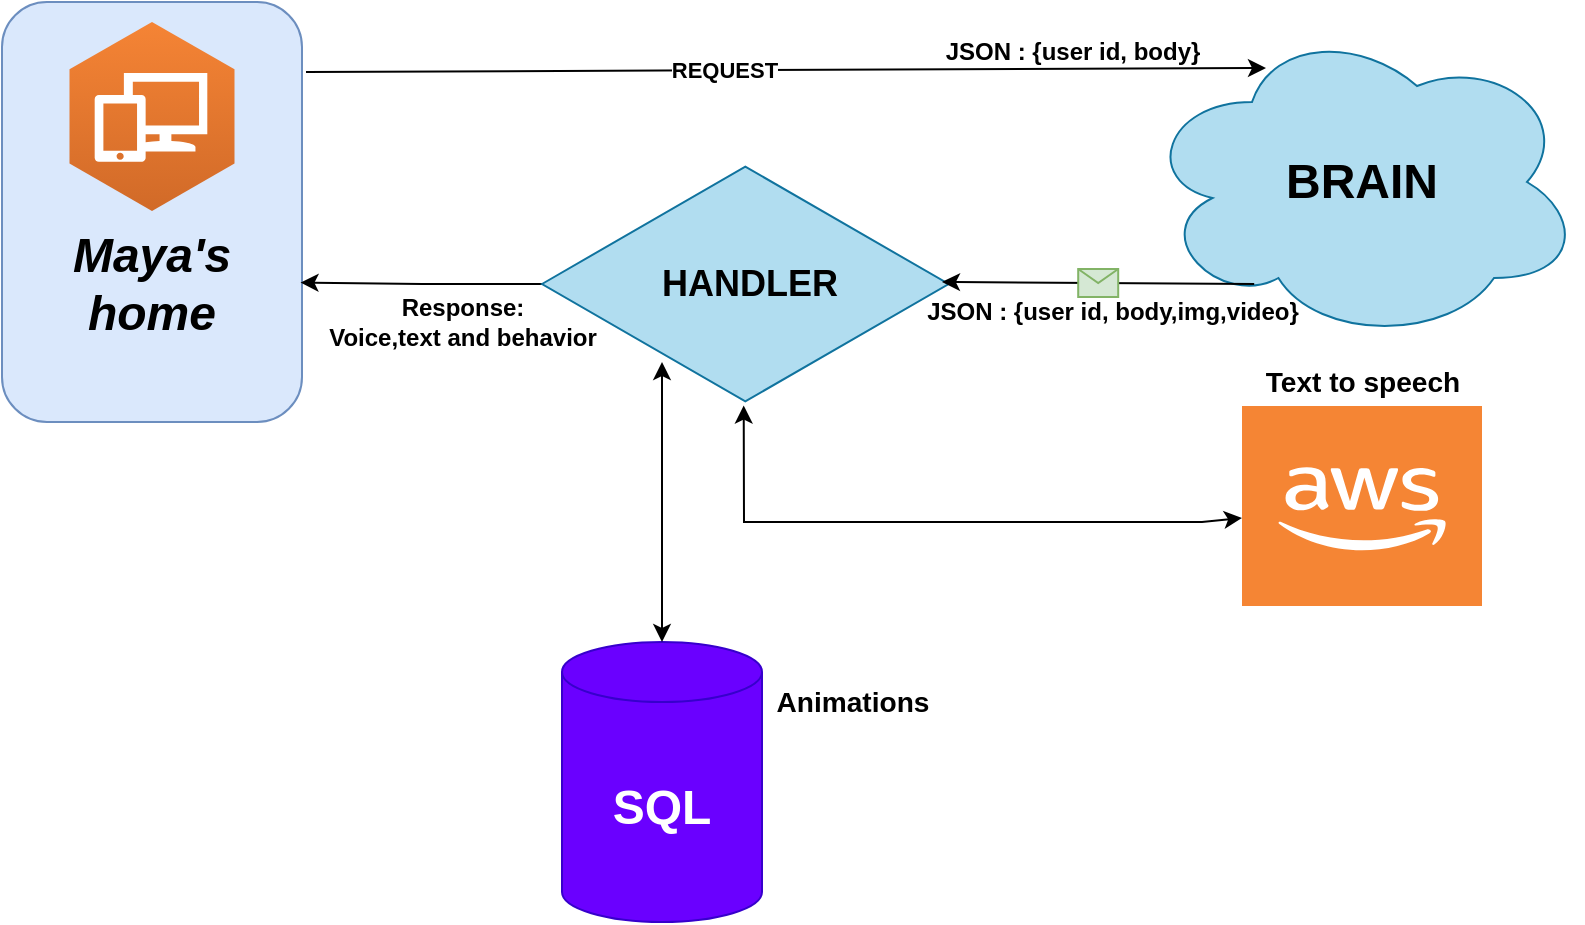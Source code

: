 <mxfile version="21.1.2" type="github">
  <diagram id="C5RBs43oDa-KdzZeNtuy" name="Page-1">
    <mxGraphModel dx="1050" dy="541" grid="1" gridSize="10" guides="1" tooltips="1" connect="1" arrows="1" fold="1" page="1" pageScale="1" pageWidth="827" pageHeight="1169" math="0" shadow="0">
      <root>
        <mxCell id="WIyWlLk6GJQsqaUBKTNV-0" />
        <mxCell id="WIyWlLk6GJQsqaUBKTNV-1" parent="WIyWlLk6GJQsqaUBKTNV-0" />
        <mxCell id="WIyWlLk6GJQsqaUBKTNV-3" value="&lt;h2&gt;&lt;br&gt;&lt;/h2&gt;&lt;h2&gt;&lt;br&gt;&lt;/h2&gt;&lt;h1&gt;&lt;i&gt;Maya&#39;s home&lt;/i&gt;&lt;/h1&gt;" style="rounded=1;whiteSpace=wrap;html=1;fontSize=12;glass=0;strokeWidth=1;shadow=0;fillColor=#dae8fc;strokeColor=#6c8ebf;" parent="WIyWlLk6GJQsqaUBKTNV-1" vertex="1">
          <mxGeometry x="20" y="20" width="150" height="210" as="geometry" />
        </mxCell>
        <mxCell id="inLLBlIZgluMOFH_YsyN-0" value="&lt;h1&gt;SQL&lt;/h1&gt;" style="shape=cylinder3;whiteSpace=wrap;html=1;boundedLbl=1;backgroundOutline=1;size=15;fillColor=#6a00ff;fontColor=#ffffff;strokeColor=#3700CC;" vertex="1" parent="WIyWlLk6GJQsqaUBKTNV-1">
          <mxGeometry x="300" y="340" width="100" height="140" as="geometry" />
        </mxCell>
        <mxCell id="inLLBlIZgluMOFH_YsyN-2" value="&lt;h1&gt;BRAIN&lt;/h1&gt;" style="ellipse;shape=cloud;whiteSpace=wrap;html=1;fillColor=#b1ddf0;strokeColor=#10739e;" vertex="1" parent="WIyWlLk6GJQsqaUBKTNV-1">
          <mxGeometry x="590" y="30" width="220" height="160" as="geometry" />
        </mxCell>
        <mxCell id="inLLBlIZgluMOFH_YsyN-6" value="" style="outlineConnect=0;dashed=0;verticalLabelPosition=bottom;verticalAlign=top;align=center;html=1;shape=mxgraph.aws3.workspaces;fillColor=#D16A28;gradientColor=#F58435;gradientDirection=north;" vertex="1" parent="WIyWlLk6GJQsqaUBKTNV-1">
          <mxGeometry x="53.75" y="30" width="82.5" height="94.5" as="geometry" />
        </mxCell>
        <mxCell id="inLLBlIZgluMOFH_YsyN-8" value="" style="outlineConnect=0;dashed=0;verticalLabelPosition=bottom;verticalAlign=top;align=center;html=1;shape=mxgraph.aws3.cloud_2;fillColor=#F58534;gradientColor=none;" vertex="1" parent="WIyWlLk6GJQsqaUBKTNV-1">
          <mxGeometry x="640" y="222" width="120" height="100" as="geometry" />
        </mxCell>
        <mxCell id="inLLBlIZgluMOFH_YsyN-37" style="edgeStyle=orthogonalEdgeStyle;rounded=0;orthogonalLoop=1;jettySize=auto;html=1;entryX=0.995;entryY=0.668;entryDx=0;entryDy=0;entryPerimeter=0;" edge="1" parent="WIyWlLk6GJQsqaUBKTNV-1" source="inLLBlIZgluMOFH_YsyN-9" target="WIyWlLk6GJQsqaUBKTNV-3">
          <mxGeometry relative="1" as="geometry">
            <mxPoint x="200" y="161" as="targetPoint" />
          </mxGeometry>
        </mxCell>
        <mxCell id="inLLBlIZgluMOFH_YsyN-9" value="&lt;h2&gt;&amp;nbsp;HANDLER&lt;/h2&gt;" style="html=1;whiteSpace=wrap;aspect=fixed;shape=isoRectangle;fillColor=#b1ddf0;strokeColor=#10739e;" vertex="1" parent="WIyWlLk6GJQsqaUBKTNV-1">
          <mxGeometry x="290" y="100" width="203.33" height="122" as="geometry" />
        </mxCell>
        <mxCell id="inLLBlIZgluMOFH_YsyN-31" value="" style="endArrow=classic;html=1;rounded=0;exitX=0.255;exitY=0.819;exitDx=0;exitDy=0;exitPerimeter=0;" edge="1" parent="WIyWlLk6GJQsqaUBKTNV-1" source="inLLBlIZgluMOFH_YsyN-2">
          <mxGeometry relative="1" as="geometry">
            <mxPoint x="350" y="240" as="sourcePoint" />
            <mxPoint x="490" y="160" as="targetPoint" />
            <Array as="points" />
          </mxGeometry>
        </mxCell>
        <mxCell id="inLLBlIZgluMOFH_YsyN-32" value="" style="shape=message;html=1;outlineConnect=0;fillColor=#d5e8d4;strokeColor=#82b366;" vertex="1" parent="inLLBlIZgluMOFH_YsyN-31">
          <mxGeometry width="20" height="14" relative="1" as="geometry">
            <mxPoint x="-10" y="-7" as="offset" />
          </mxGeometry>
        </mxCell>
        <mxCell id="inLLBlIZgluMOFH_YsyN-36" value="" style="endArrow=classic;startArrow=classic;html=1;rounded=0;exitX=0.496;exitY=0.998;exitDx=0;exitDy=0;exitPerimeter=0;" edge="1" parent="WIyWlLk6GJQsqaUBKTNV-1" source="inLLBlIZgluMOFH_YsyN-9" target="inLLBlIZgluMOFH_YsyN-8">
          <mxGeometry width="50" height="50" relative="1" as="geometry">
            <mxPoint x="380" y="272" as="sourcePoint" />
            <mxPoint x="430" y="220" as="targetPoint" />
            <Array as="points">
              <mxPoint x="391" y="280" />
              <mxPoint x="620" y="280" />
            </Array>
          </mxGeometry>
        </mxCell>
        <mxCell id="inLLBlIZgluMOFH_YsyN-40" value="" style="endArrow=classic;startArrow=classic;html=1;rounded=0;" edge="1" parent="WIyWlLk6GJQsqaUBKTNV-1" source="inLLBlIZgluMOFH_YsyN-0">
          <mxGeometry width="50" height="50" relative="1" as="geometry">
            <mxPoint x="380" y="250" as="sourcePoint" />
            <mxPoint x="350" y="200" as="targetPoint" />
          </mxGeometry>
        </mxCell>
        <mxCell id="inLLBlIZgluMOFH_YsyN-41" value="&lt;h3&gt;&lt;b&gt;Text to speech&lt;/b&gt;&lt;/h3&gt;" style="text;html=1;align=center;verticalAlign=middle;resizable=0;points=[];autosize=1;strokeColor=none;fillColor=none;" vertex="1" parent="WIyWlLk6GJQsqaUBKTNV-1">
          <mxGeometry x="640" y="180" width="120" height="60" as="geometry" />
        </mxCell>
        <mxCell id="inLLBlIZgluMOFH_YsyN-42" value="&lt;h3&gt;&lt;b&gt;Animations&lt;/b&gt;&lt;/h3&gt;" style="text;html=1;align=center;verticalAlign=middle;resizable=0;points=[];autosize=1;strokeColor=none;fillColor=none;" vertex="1" parent="WIyWlLk6GJQsqaUBKTNV-1">
          <mxGeometry x="395" y="340" width="100" height="60" as="geometry" />
        </mxCell>
        <mxCell id="inLLBlIZgluMOFH_YsyN-43" value="" style="endArrow=classic;html=1;rounded=0;entryX=0.28;entryY=0.144;entryDx=0;entryDy=0;entryPerimeter=0;exitX=1.016;exitY=0.165;exitDx=0;exitDy=0;exitPerimeter=0;" edge="1" parent="WIyWlLk6GJQsqaUBKTNV-1">
          <mxGeometry width="50" height="50" relative="1" as="geometry">
            <mxPoint x="172" y="55" as="sourcePoint" />
            <mxPoint x="652" y="53" as="targetPoint" />
          </mxGeometry>
        </mxCell>
        <mxCell id="inLLBlIZgluMOFH_YsyN-44" value="&lt;b&gt;REQUEST&lt;/b&gt;" style="edgeLabel;html=1;align=center;verticalAlign=middle;resizable=0;points=[];" vertex="1" connectable="0" parent="inLLBlIZgluMOFH_YsyN-43">
          <mxGeometry x="-0.132" relative="1" as="geometry">
            <mxPoint as="offset" />
          </mxGeometry>
        </mxCell>
        <mxCell id="inLLBlIZgluMOFH_YsyN-49" value="&lt;b&gt;JSON : {user id, body}&lt;/b&gt;" style="text;html=1;align=center;verticalAlign=middle;resizable=0;points=[];autosize=1;strokeColor=none;fillColor=none;" vertex="1" parent="WIyWlLk6GJQsqaUBKTNV-1">
          <mxGeometry x="480" y="30" width="150" height="30" as="geometry" />
        </mxCell>
        <mxCell id="inLLBlIZgluMOFH_YsyN-52" value="&lt;b style=&quot;border-color: var(--border-color);&quot;&gt;JSON : {user id, body,img,video}&lt;/b&gt;" style="text;html=1;align=center;verticalAlign=middle;resizable=0;points=[];autosize=1;strokeColor=none;fillColor=none;" vertex="1" parent="WIyWlLk6GJQsqaUBKTNV-1">
          <mxGeometry x="470" y="160" width="210" height="30" as="geometry" />
        </mxCell>
        <mxCell id="inLLBlIZgluMOFH_YsyN-54" value="&lt;b&gt;Response:&lt;br&gt;Voice,text and behavior&lt;br&gt;&lt;/b&gt;" style="text;html=1;align=center;verticalAlign=middle;resizable=0;points=[];autosize=1;strokeColor=none;fillColor=none;" vertex="1" parent="WIyWlLk6GJQsqaUBKTNV-1">
          <mxGeometry x="170" y="160" width="160" height="40" as="geometry" />
        </mxCell>
      </root>
    </mxGraphModel>
  </diagram>
</mxfile>
